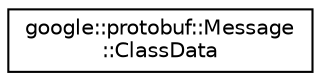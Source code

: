 digraph "类继承关系图"
{
 // LATEX_PDF_SIZE
  edge [fontname="Helvetica",fontsize="10",labelfontname="Helvetica",labelfontsize="10"];
  node [fontname="Helvetica",fontsize="10",shape=record];
  rankdir="LR";
  Node0 [label="google::protobuf::Message\l::ClassData",height=0.2,width=0.4,color="black", fillcolor="white", style="filled",URL="$structgoogle_1_1protobuf_1_1Message_1_1ClassData.html",tooltip=" "];
}
